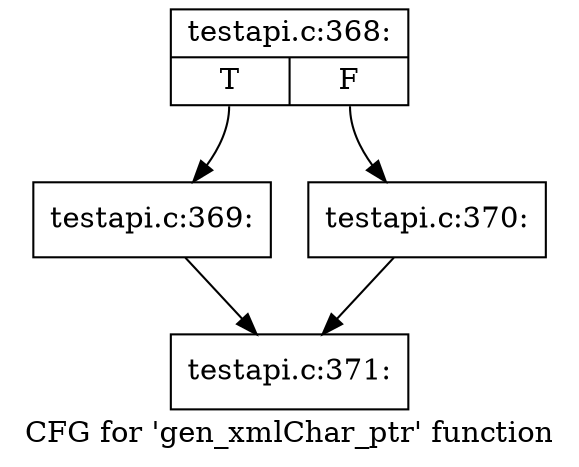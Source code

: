 digraph "CFG for 'gen_xmlChar_ptr' function" {
	label="CFG for 'gen_xmlChar_ptr' function";

	Node0x4132d50 [shape=record,label="{testapi.c:368:|{<s0>T|<s1>F}}"];
	Node0x4132d50:s0 -> Node0x413b020;
	Node0x4132d50:s1 -> Node0x413b070;
	Node0x413b020 [shape=record,label="{testapi.c:369:}"];
	Node0x413b020 -> Node0x413b160;
	Node0x413b070 [shape=record,label="{testapi.c:370:}"];
	Node0x413b070 -> Node0x413b160;
	Node0x413b160 [shape=record,label="{testapi.c:371:}"];
}

